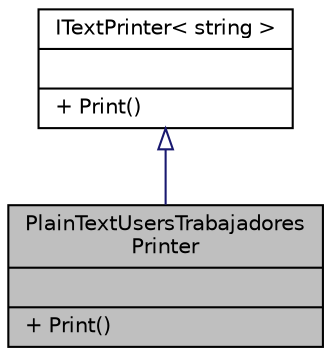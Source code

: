 digraph "PlainTextUsersTrabajadoresPrinter"
{
 // INTERACTIVE_SVG=YES
 // LATEX_PDF_SIZE
  edge [fontname="Helvetica",fontsize="10",labelfontname="Helvetica",labelfontsize="10"];
  node [fontname="Helvetica",fontsize="10",shape=record];
  Node1 [label="{PlainTextUsersTrabajadores\lPrinter\n||+ Print()\l}",height=0.2,width=0.4,color="black", fillcolor="grey75", style="filled", fontcolor="black",tooltip=" "];
  Node2 -> Node1 [dir="back",color="midnightblue",fontsize="10",style="solid",arrowtail="onormal",fontname="Helvetica"];
  Node2 [label="{ITextPrinter\< string \>\n||+ Print()\l}",height=0.2,width=0.4,color="black", fillcolor="white", style="filled",URL="$interfaceITextPrinter.html",tooltip=" "];
}

